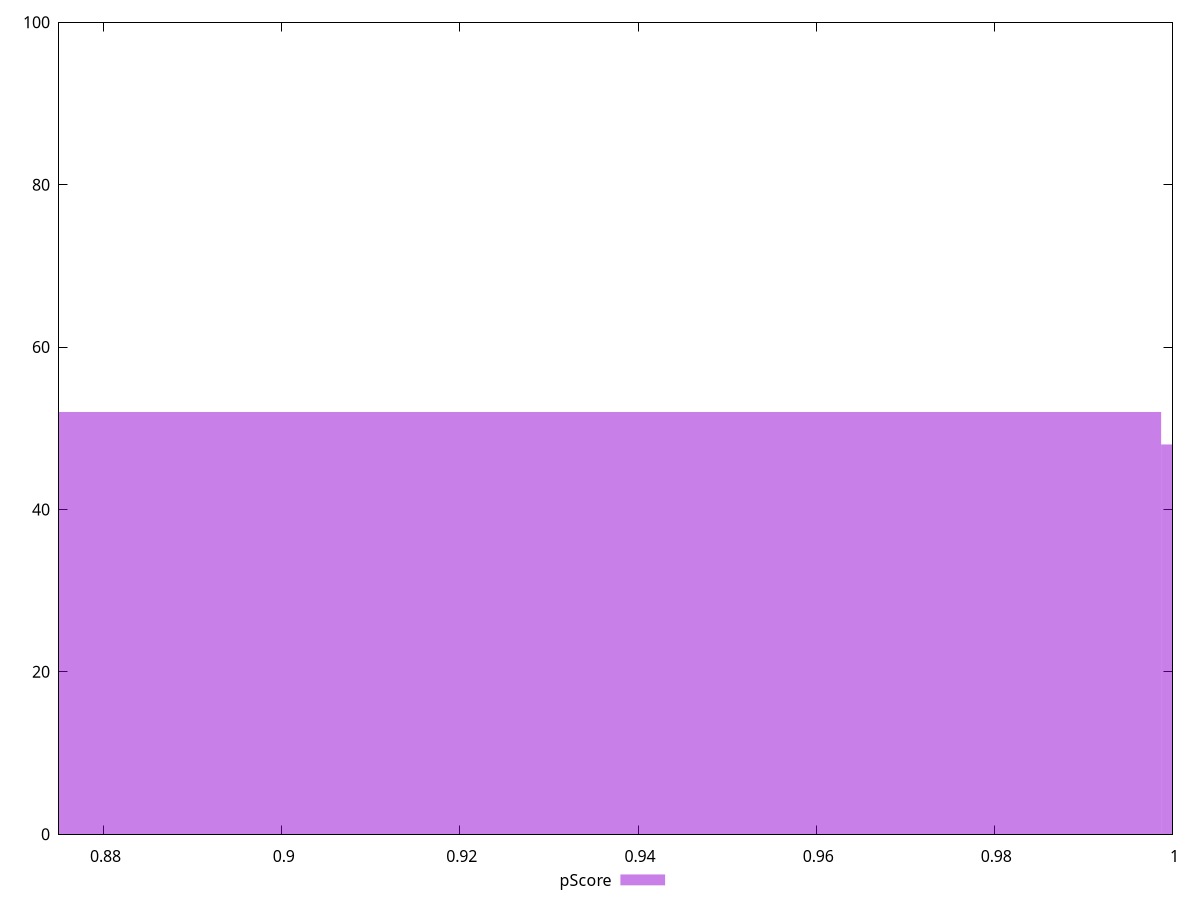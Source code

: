 reset

$pScore <<EOF
0.9219005370897333 52
1.0755506266046888 48
EOF

set key outside below
set boxwidth 0.15365008951495554
set xrange [0.875:1]
set yrange [0:100]
set trange [0:100]
set style fill transparent solid 0.5 noborder
set terminal svg size 640, 490 enhanced background rgb 'white'
set output "reports/report_00030_2021-02-24T20-42-31.540Z/unminified-javascript/samples/astro/pScore/histogram.svg"

plot $pScore title "pScore" with boxes

reset
